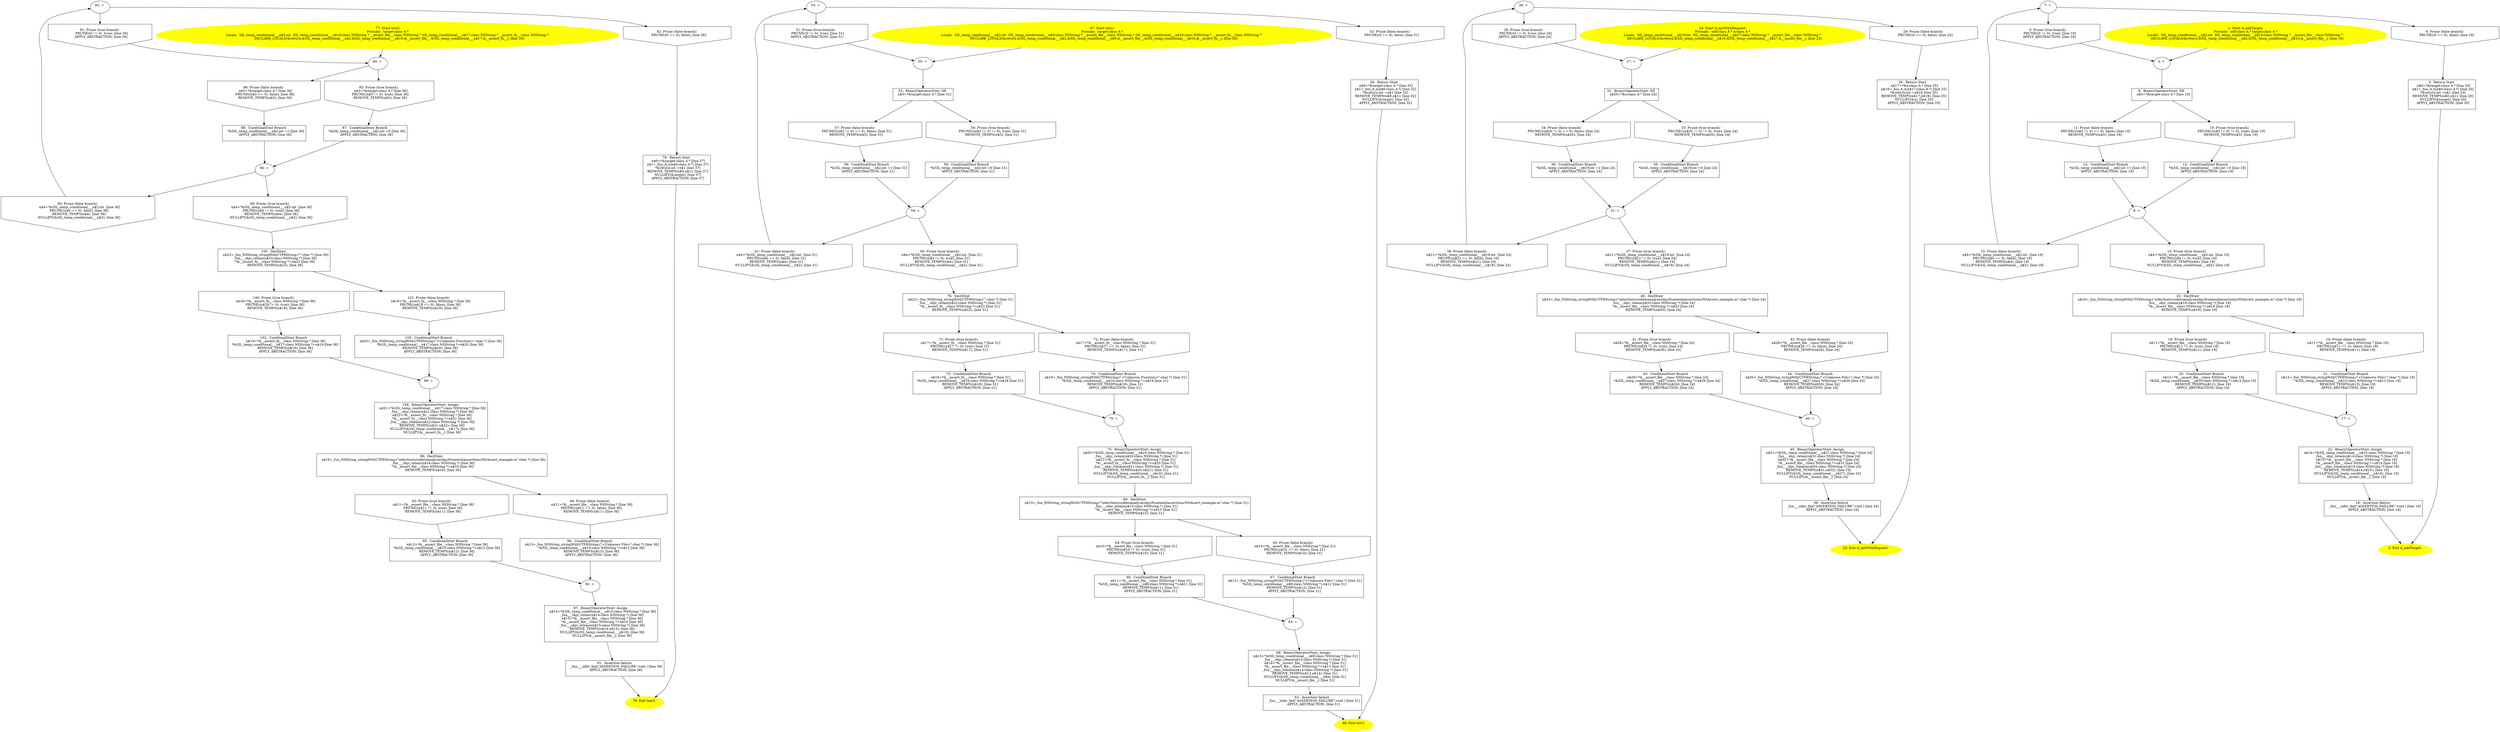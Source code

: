 digraph iCFG {
105 [label="105:  DeclStmt \n   n$23=_fun_NSString_stringWithUTF8String:(\"\":char *) [line 36]\n  _fun___objc_retain(n$23:class NSString *) [line 36]\n  *&__assert_fn__:class NSString *=n$23 [line 36]\n  REMOVE_TEMPS(n$23); [line 36]\n " shape="box"]
	

	 105 -> 100 ;
	 105 -> 101 ;
104 [label="104:  BinaryOperatorStmt: Assign \n   n$21=*&SIL_temp_conditional___n$17:class NSString * [line 36]\n  _fun___objc_retain(n$21:class NSString *) [line 36]\n  n$22=*&__assert_fn__:class NSString * [line 36]\n  *&__assert_fn__:class NSString *=n$21 [line 36]\n  _fun___objc_release(n$22:class NSString *) [line 36]\n  REMOVE_TEMPS(n$21,n$22); [line 36]\n  NULLIFY(&SIL_temp_conditional___n$17); [line 36]\n  NULLIFY(&__assert_fn__); [line 36]\n " shape="box"]
	

	 104 -> 98 ;
103 [label="103:  ConditinalStmt Branch \n   n$20=_fun_NSString_stringWithUTF8String:(\"<Unknown Function>\":char *) [line 36]\n  *&SIL_temp_conditional___n$17:class NSString *=n$20 [line 36]\n  REMOVE_TEMPS(n$20); [line 36]\n  APPLY_ABSTRACTION; [line 36]\n " shape="box"]
	

	 103 -> 99 ;
102 [label="102:  ConditinalStmt Branch \n   n$19=*&__assert_fn__:class NSString * [line 36]\n  *&SIL_temp_conditional___n$17:class NSString *=n$19 [line 36]\n  REMOVE_TEMPS(n$19); [line 36]\n  APPLY_ABSTRACTION; [line 36]\n " shape="box"]
	

	 102 -> 99 ;
101 [label="101: Prune (false branch) \n   n$18=*&__assert_fn__:class NSString * [line 36]\n  PRUNE((n$18 == 0), false); [line 36]\n  REMOVE_TEMPS(n$18); [line 36]\n " shape="invhouse"]
	

	 101 -> 103 ;
100 [label="100: Prune (true branch) \n   n$18=*&__assert_fn__:class NSString * [line 36]\n  PRUNE((n$18 != 0), true); [line 36]\n  REMOVE_TEMPS(n$18); [line 36]\n " shape="invhouse"]
	

	 100 -> 102 ;
99 [label="99: + \n  " ]
	

	 99 -> 104 ;
98 [label="98:  DeclStmt \n   n$16=_fun_NSString_stringWithUTF8String:(\"infer/tests/codetoanalyze/objc/frontend/assertions/NSAssert_example.m\":char *) [line 36]\n  _fun___objc_retain(n$16:class NSString *) [line 36]\n  *&__assert_file__:class NSString *=n$16 [line 36]\n  REMOVE_TEMPS(n$16); [line 36]\n " shape="box"]
	

	 98 -> 93 ;
	 98 -> 94 ;
97 [label="97:  BinaryOperatorStmt: Assign \n   n$14=*&SIL_temp_conditional___n$10:class NSString * [line 36]\n  _fun___objc_retain(n$14:class NSString *) [line 36]\n  n$15=*&__assert_file__:class NSString * [line 36]\n  *&__assert_file__:class NSString *=n$14 [line 36]\n  _fun___objc_release(n$15:class NSString *) [line 36]\n  REMOVE_TEMPS(n$14,n$15); [line 36]\n  NULLIFY(&SIL_temp_conditional___n$10); [line 36]\n  NULLIFY(&__assert_file__); [line 36]\n " shape="box"]
	

	 97 -> 91 ;
96 [label="96:  ConditinalStmt Branch \n   n$13=_fun_NSString_stringWithUTF8String:(\"<Unknown File>\":char *) [line 36]\n  *&SIL_temp_conditional___n$10:class NSString *=n$13 [line 36]\n  REMOVE_TEMPS(n$13); [line 36]\n  APPLY_ABSTRACTION; [line 36]\n " shape="box"]
	

	 96 -> 92 ;
95 [label="95:  ConditinalStmt Branch \n   n$12=*&__assert_file__:class NSString * [line 36]\n  *&SIL_temp_conditional___n$10:class NSString *=n$12 [line 36]\n  REMOVE_TEMPS(n$12); [line 36]\n  APPLY_ABSTRACTION; [line 36]\n " shape="box"]
	

	 95 -> 92 ;
94 [label="94: Prune (false branch) \n   n$11=*&__assert_file__:class NSString * [line 36]\n  PRUNE((n$11 == 0), false); [line 36]\n  REMOVE_TEMPS(n$11); [line 36]\n " shape="invhouse"]
	

	 94 -> 96 ;
93 [label="93: Prune (true branch) \n   n$11=*&__assert_file__:class NSString * [line 36]\n  PRUNE((n$11 != 0), true); [line 36]\n  REMOVE_TEMPS(n$11); [line 36]\n " shape="invhouse"]
	

	 93 -> 95 ;
92 [label="92: + \n  " ]
	

	 92 -> 97 ;
91 [label="91:  Assertion failure \n   _fun___infer_fail(\"ASSERTION_FAILURE\":void ) [line 36]\n  APPLY_ABSTRACTION; [line 36]\n " shape="box"]
	

	 91 -> 78 ;
90 [label="90: Prune (false branch) \n   n$4=*&SIL_temp_conditional___n$2:int  [line 36]\n  PRUNE((n$4 == 0), false); [line 36]\n  REMOVE_TEMPS(n$4); [line 36]\n  NULLIFY(&SIL_temp_conditional___n$2); [line 36]\n " shape="invhouse"]
	

	 90 -> 83 ;
89 [label="89: Prune (true branch) \n   n$4=*&SIL_temp_conditional___n$2:int  [line 36]\n  PRUNE((n$4 != 0), true); [line 36]\n  REMOVE_TEMPS(n$4); [line 36]\n  NULLIFY(&SIL_temp_conditional___n$2); [line 36]\n " shape="invhouse"]
	

	 89 -> 105 ;
88 [label="88:  ConditinalStmt Branch \n   *&SIL_temp_conditional___n$2:int =1 [line 36]\n  APPLY_ABSTRACTION; [line 36]\n " shape="box"]
	

	 88 -> 84 ;
87 [label="87:  ConditinalStmt Branch \n   *&SIL_temp_conditional___n$2:int =0 [line 36]\n  APPLY_ABSTRACTION; [line 36]\n " shape="box"]
	

	 87 -> 84 ;
86 [label="86: Prune (false branch) \n   n$3=*&target:class A * [line 36]\n  PRUNE((n$3 == 0), false); [line 36]\n  REMOVE_TEMPS(n$3); [line 36]\n " shape="invhouse"]
	

	 86 -> 88 ;
85 [label="85: Prune (true branch) \n   n$3=*&target:class A * [line 36]\n  PRUNE((n$3 != 0), true); [line 36]\n  REMOVE_TEMPS(n$3); [line 36]\n " shape="invhouse"]
	

	 85 -> 87 ;
84 [label="84: + \n  " ]
	

	 84 -> 89 ;
	 84 -> 90 ;
83 [label="83: + \n  " ]
	

	 83 -> 81 ;
	 83 -> 82 ;
82 [label="82: Prune (false branch) \n   PRUNE((0 == 0), false); [line 36]\n " shape="invhouse"]
	

	 82 -> 79 ;
81 [label="81: Prune (true branch) \n   PRUNE((0 != 0), true); [line 36]\n  APPLY_ABSTRACTION; [line 36]\n " shape="invhouse"]
	

	 81 -> 80 ;
80 [label="80: + \n  " ]
	

	 80 -> 85 ;
	 80 -> 86 ;
79 [label="79:  Return Stmt \n   n$0=*&target:class A * [line 37]\n  n$1=_fun_A_x(n$0:class A *) [line 37]\n  *&return:int =n$1 [line 37]\n  REMOVE_TEMPS(n$0,n$1); [line 37]\n  NULLIFY(&target); [line 37]\n  APPLY_ABSTRACTION; [line 37]\n " shape="box"]
	

	 79 -> 78 ;
78 [label="78: Exit test2 \n  " color=yellow style=filled]
	

77 [label="77: Start test2\nFormals:  target:class A *\nLocals:  SIL_temp_conditional___n$2:int  SIL_temp_conditional___n$10:class NSString * __assert_file__:class NSString * SIL_temp_conditional___n$17:class NSString * __assert_fn__:class NSString * \n   DECLARE_LOCALS(&return,&SIL_temp_conditional___n$2,&SIL_temp_conditional___n$10,&__assert_file__,&SIL_temp_conditional___n$17,&__assert_fn__); [line 35]\n " color=yellow style=filled]
	

	 77 -> 80 ;
76 [label="76:  DeclStmt \n   n$22=_fun_NSString_stringWithUTF8String:(\"\":char *) [line 31]\n  _fun___objc_retain(n$22:class NSString *) [line 31]\n  *&__assert_fn__:class NSString *=n$22 [line 31]\n  REMOVE_TEMPS(n$22); [line 31]\n " shape="box"]
	

	 76 -> 71 ;
	 76 -> 72 ;
75 [label="75:  BinaryOperatorStmt: Assign \n   n$20=*&SIL_temp_conditional___n$16:class NSString * [line 31]\n  _fun___objc_retain(n$20:class NSString *) [line 31]\n  n$21=*&__assert_fn__:class NSString * [line 31]\n  *&__assert_fn__:class NSString *=n$20 [line 31]\n  _fun___objc_release(n$21:class NSString *) [line 31]\n  REMOVE_TEMPS(n$20,n$21); [line 31]\n  NULLIFY(&SIL_temp_conditional___n$16); [line 31]\n  NULLIFY(&__assert_fn__); [line 31]\n " shape="box"]
	

	 75 -> 69 ;
74 [label="74:  ConditinalStmt Branch \n   n$19=_fun_NSString_stringWithUTF8String:(\"<Unknown Function>\":char *) [line 31]\n  *&SIL_temp_conditional___n$16:class NSString *=n$19 [line 31]\n  REMOVE_TEMPS(n$19); [line 31]\n  APPLY_ABSTRACTION; [line 31]\n " shape="box"]
	

	 74 -> 70 ;
73 [label="73:  ConditinalStmt Branch \n   n$18=*&__assert_fn__:class NSString * [line 31]\n  *&SIL_temp_conditional___n$16:class NSString *=n$18 [line 31]\n  REMOVE_TEMPS(n$18); [line 31]\n  APPLY_ABSTRACTION; [line 31]\n " shape="box"]
	

	 73 -> 70 ;
72 [label="72: Prune (false branch) \n   n$17=*&__assert_fn__:class NSString * [line 31]\n  PRUNE((n$17 == 0), false); [line 31]\n  REMOVE_TEMPS(n$17); [line 31]\n " shape="invhouse"]
	

	 72 -> 74 ;
71 [label="71: Prune (true branch) \n   n$17=*&__assert_fn__:class NSString * [line 31]\n  PRUNE((n$17 != 0), true); [line 31]\n  REMOVE_TEMPS(n$17); [line 31]\n " shape="invhouse"]
	

	 71 -> 73 ;
70 [label="70: + \n  " ]
	

	 70 -> 75 ;
69 [label="69:  DeclStmt \n   n$15=_fun_NSString_stringWithUTF8String:(\"infer/tests/codetoanalyze/objc/frontend/assertions/NSAssert_example.m\":char *) [line 31]\n  _fun___objc_retain(n$15:class NSString *) [line 31]\n  *&__assert_file__:class NSString *=n$15 [line 31]\n  REMOVE_TEMPS(n$15); [line 31]\n " shape="box"]
	

	 69 -> 64 ;
	 69 -> 65 ;
68 [label="68:  BinaryOperatorStmt: Assign \n   n$13=*&SIL_temp_conditional___n$9:class NSString * [line 31]\n  _fun___objc_retain(n$13:class NSString *) [line 31]\n  n$14=*&__assert_file__:class NSString * [line 31]\n  *&__assert_file__:class NSString *=n$13 [line 31]\n  _fun___objc_release(n$14:class NSString *) [line 31]\n  REMOVE_TEMPS(n$13,n$14); [line 31]\n  NULLIFY(&SIL_temp_conditional___n$9); [line 31]\n  NULLIFY(&__assert_file__); [line 31]\n " shape="box"]
	

	 68 -> 62 ;
67 [label="67:  ConditinalStmt Branch \n   n$12=_fun_NSString_stringWithUTF8String:(\"<Unknown File>\":char *) [line 31]\n  *&SIL_temp_conditional___n$9:class NSString *=n$12 [line 31]\n  REMOVE_TEMPS(n$12); [line 31]\n  APPLY_ABSTRACTION; [line 31]\n " shape="box"]
	

	 67 -> 63 ;
66 [label="66:  ConditinalStmt Branch \n   n$11=*&__assert_file__:class NSString * [line 31]\n  *&SIL_temp_conditional___n$9:class NSString *=n$11 [line 31]\n  REMOVE_TEMPS(n$11); [line 31]\n  APPLY_ABSTRACTION; [line 31]\n " shape="box"]
	

	 66 -> 63 ;
65 [label="65: Prune (false branch) \n   n$10=*&__assert_file__:class NSString * [line 31]\n  PRUNE((n$10 == 0), false); [line 31]\n  REMOVE_TEMPS(n$10); [line 31]\n " shape="invhouse"]
	

	 65 -> 67 ;
64 [label="64: Prune (true branch) \n   n$10=*&__assert_file__:class NSString * [line 31]\n  PRUNE((n$10 != 0), true); [line 31]\n  REMOVE_TEMPS(n$10); [line 31]\n " shape="invhouse"]
	

	 64 -> 66 ;
63 [label="63: + \n  " ]
	

	 63 -> 68 ;
62 [label="62:  Assertion failure \n   _fun___infer_fail(\"ASSERTION_FAILURE\":void ) [line 31]\n  APPLY_ABSTRACTION; [line 31]\n " shape="box"]
	

	 62 -> 48 ;
61 [label="61: Prune (false branch) \n   n$4=*&SIL_temp_conditional___n$2:int  [line 31]\n  PRUNE((n$4 == 0), false); [line 31]\n  REMOVE_TEMPS(n$4); [line 31]\n  NULLIFY(&SIL_temp_conditional___n$2); [line 31]\n " shape="invhouse"]
	

	 61 -> 53 ;
60 [label="60: Prune (true branch) \n   n$4=*&SIL_temp_conditional___n$2:int  [line 31]\n  PRUNE((n$4 != 0), true); [line 31]\n  REMOVE_TEMPS(n$4); [line 31]\n  NULLIFY(&SIL_temp_conditional___n$2); [line 31]\n " shape="invhouse"]
	

	 60 -> 76 ;
59 [label="59:  ConditinalStmt Branch \n   *&SIL_temp_conditional___n$2:int =1 [line 31]\n  APPLY_ABSTRACTION; [line 31]\n " shape="box"]
	

	 59 -> 54 ;
58 [label="58:  ConditinalStmt Branch \n   *&SIL_temp_conditional___n$2:int =0 [line 31]\n  APPLY_ABSTRACTION; [line 31]\n " shape="box"]
	

	 58 -> 54 ;
57 [label="57: Prune (false branch) \n   PRUNE(((n$3 != 0) == 0), false); [line 31]\n  REMOVE_TEMPS(n$3); [line 31]\n " shape="invhouse"]
	

	 57 -> 59 ;
56 [label="56: Prune (true branch) \n   PRUNE(((n$3 != 0) != 0), true); [line 31]\n  REMOVE_TEMPS(n$3); [line 31]\n " shape="invhouse"]
	

	 56 -> 58 ;
55 [label="55:  BinaryOperatorStmt: NE \n   n$3=*&target:class A * [line 31]\n " shape="box"]
	

	 55 -> 56 ;
	 55 -> 57 ;
54 [label="54: + \n  " ]
	

	 54 -> 60 ;
	 54 -> 61 ;
53 [label="53: + \n  " ]
	

	 53 -> 51 ;
	 53 -> 52 ;
52 [label="52: Prune (false branch) \n   PRUNE((0 == 0), false); [line 31]\n " shape="invhouse"]
	

	 52 -> 49 ;
51 [label="51: Prune (true branch) \n   PRUNE((0 != 0), true); [line 31]\n  APPLY_ABSTRACTION; [line 31]\n " shape="invhouse"]
	

	 51 -> 50 ;
50 [label="50: + \n  " ]
	

	 50 -> 55 ;
49 [label="49:  Return Stmt \n   n$0=*&target:class A * [line 32]\n  n$1=_fun_A_x(n$0:class A *) [line 32]\n  *&return:int =n$1 [line 32]\n  REMOVE_TEMPS(n$0,n$1); [line 32]\n  NULLIFY(&target); [line 32]\n  APPLY_ABSTRACTION; [line 32]\n " shape="box"]
	

	 49 -> 48 ;
48 [label="48: Exit test1 \n  " color=yellow style=filled]
	

47 [label="47: Start test1\nFormals:  target:class A *\nLocals:  SIL_temp_conditional___n$2:int  SIL_temp_conditional___n$9:class NSString * __assert_file__:class NSString * SIL_temp_conditional___n$16:class NSString * __assert_fn__:class NSString * \n   DECLARE_LOCALS(&return,&SIL_temp_conditional___n$2,&SIL_temp_conditional___n$9,&__assert_file__,&SIL_temp_conditional___n$16,&__assert_fn__); [line 30]\n " color=yellow style=filled]
	

	 47 -> 50 ;
46 [label="46:  DeclStmt \n   n$33=_fun_NSString_stringWithUTF8String:(\"infer/tests/codetoanalyze/objc/frontend/assertions/NSAssert_example.m\":char *) [line 24]\n  _fun___objc_retain(n$33:class NSString *) [line 24]\n  *&__assert_file__:class NSString *=n$33 [line 24]\n  REMOVE_TEMPS(n$33); [line 24]\n " shape="box"]
	

	 46 -> 41 ;
	 46 -> 42 ;
45 [label="45:  BinaryOperatorStmt: Assign \n   n$31=*&SIL_temp_conditional___n$27:class NSString * [line 24]\n  _fun___objc_retain(n$31:class NSString *) [line 24]\n  n$32=*&__assert_file__:class NSString * [line 24]\n  *&__assert_file__:class NSString *=n$31 [line 24]\n  _fun___objc_release(n$32:class NSString *) [line 24]\n  REMOVE_TEMPS(n$31,n$32); [line 24]\n  NULLIFY(&SIL_temp_conditional___n$27); [line 24]\n  NULLIFY(&__assert_file__); [line 24]\n " shape="box"]
	

	 45 -> 39 ;
44 [label="44:  ConditinalStmt Branch \n   n$30=_fun_NSString_stringWithUTF8String:(\"<Unknown File>\":char *) [line 24]\n  *&SIL_temp_conditional___n$27:class NSString *=n$30 [line 24]\n  REMOVE_TEMPS(n$30); [line 24]\n  APPLY_ABSTRACTION; [line 24]\n " shape="box"]
	

	 44 -> 40 ;
43 [label="43:  ConditinalStmt Branch \n   n$29=*&__assert_file__:class NSString * [line 24]\n  *&SIL_temp_conditional___n$27:class NSString *=n$29 [line 24]\n  REMOVE_TEMPS(n$29); [line 24]\n  APPLY_ABSTRACTION; [line 24]\n " shape="box"]
	

	 43 -> 40 ;
42 [label="42: Prune (false branch) \n   n$28=*&__assert_file__:class NSString * [line 24]\n  PRUNE((n$28 == 0), false); [line 24]\n  REMOVE_TEMPS(n$28); [line 24]\n " shape="invhouse"]
	

	 42 -> 44 ;
41 [label="41: Prune (true branch) \n   n$28=*&__assert_file__:class NSString * [line 24]\n  PRUNE((n$28 != 0), true); [line 24]\n  REMOVE_TEMPS(n$28); [line 24]\n " shape="invhouse"]
	

	 41 -> 43 ;
40 [label="40: + \n  " ]
	

	 40 -> 45 ;
39 [label="39:  Assertion failure \n   _fun___infer_fail(\"ASSERTION_FAILURE\":void ) [line 24]\n  APPLY_ABSTRACTION; [line 24]\n " shape="box"]
	

	 39 -> 25 ;
38 [label="38: Prune (false branch) \n   n$21=*&SIL_temp_conditional___n$19:int  [line 24]\n  PRUNE((n$21 == 0), false); [line 24]\n  REMOVE_TEMPS(n$21); [line 24]\n  NULLIFY(&SIL_temp_conditional___n$19); [line 24]\n " shape="invhouse"]
	

	 38 -> 30 ;
37 [label="37: Prune (true branch) \n   n$21=*&SIL_temp_conditional___n$19:int  [line 24]\n  PRUNE((n$21 != 0), true); [line 24]\n  REMOVE_TEMPS(n$21); [line 24]\n  NULLIFY(&SIL_temp_conditional___n$19); [line 24]\n " shape="invhouse"]
	

	 37 -> 46 ;
36 [label="36:  ConditinalStmt Branch \n   *&SIL_temp_conditional___n$19:int =1 [line 24]\n  APPLY_ABSTRACTION; [line 24]\n " shape="box"]
	

	 36 -> 31 ;
35 [label="35:  ConditinalStmt Branch \n   *&SIL_temp_conditional___n$19:int =0 [line 24]\n  APPLY_ABSTRACTION; [line 24]\n " shape="box"]
	

	 35 -> 31 ;
34 [label="34: Prune (false branch) \n   PRUNE(((n$20 != 0) == 0), false); [line 24]\n  REMOVE_TEMPS(n$20); [line 24]\n " shape="invhouse"]
	

	 34 -> 36 ;
33 [label="33: Prune (true branch) \n   PRUNE(((n$20 != 0) != 0), true); [line 24]\n  REMOVE_TEMPS(n$20); [line 24]\n " shape="invhouse"]
	

	 33 -> 35 ;
32 [label="32:  BinaryOperatorStmt: NE \n   n$20=*&a:class A * [line 24]\n " shape="box"]
	

	 32 -> 33 ;
	 32 -> 34 ;
31 [label="31: + \n  " ]
	

	 31 -> 37 ;
	 31 -> 38 ;
30 [label="30: + \n  " ]
	

	 30 -> 28 ;
	 30 -> 29 ;
29 [label="29: Prune (false branch) \n   PRUNE((0 == 0), false); [line 24]\n " shape="invhouse"]
	

	 29 -> 26 ;
28 [label="28: Prune (true branch) \n   PRUNE((0 != 0), true); [line 24]\n  APPLY_ABSTRACTION; [line 24]\n " shape="invhouse"]
	

	 28 -> 27 ;
27 [label="27: + \n  " ]
	

	 27 -> 32 ;
26 [label="26:  Return Stmt \n   n$17=*&a:class A * [line 25]\n  n$18=_fun_A_x(n$17:class A *) [line 25]\n  *&return:int =n$18 [line 25]\n  REMOVE_TEMPS(n$17,n$18); [line 25]\n  NULLIFY(&a); [line 25]\n  APPLY_ABSTRACTION; [line 25]\n " shape="box"]
	

	 26 -> 25 ;
25 [label="25: Exit A_initWithRequest: \n  " color=yellow style=filled]
	

24 [label="24: Start A_initWithRequest:\nFormals:  self:class A * a:class A *\nLocals:  SIL_temp_conditional___n$19:int  SIL_temp_conditional___n$27:class NSString * __assert_file__:class NSString * \n   DECLARE_LOCALS(&return,&SIL_temp_conditional___n$19,&SIL_temp_conditional___n$27,&__assert_file__); [line 23]\n " color=yellow style=filled]
	

	 24 -> 27 ;
23 [label="23:  DeclStmt \n   n$16=_fun_NSString_stringWithUTF8String:(\"infer/tests/codetoanalyze/objc/frontend/assertions/NSAssert_example.m\":char *) [line 19]\n  _fun___objc_retain(n$16:class NSString *) [line 19]\n  *&__assert_file__:class NSString *=n$16 [line 19]\n  REMOVE_TEMPS(n$16); [line 19]\n " shape="box"]
	

	 23 -> 18 ;
	 23 -> 19 ;
22 [label="22:  BinaryOperatorStmt: Assign \n   n$14=*&SIL_temp_conditional___n$10:class NSString * [line 19]\n  _fun___objc_retain(n$14:class NSString *) [line 19]\n  n$15=*&__assert_file__:class NSString * [line 19]\n  *&__assert_file__:class NSString *=n$14 [line 19]\n  _fun___objc_release(n$15:class NSString *) [line 19]\n  REMOVE_TEMPS(n$14,n$15); [line 19]\n  NULLIFY(&SIL_temp_conditional___n$10); [line 19]\n  NULLIFY(&__assert_file__); [line 19]\n " shape="box"]
	

	 22 -> 16 ;
21 [label="21:  ConditinalStmt Branch \n   n$13=_fun_NSString_stringWithUTF8String:(\"<Unknown File>\":char *) [line 19]\n  *&SIL_temp_conditional___n$10:class NSString *=n$13 [line 19]\n  REMOVE_TEMPS(n$13); [line 19]\n  APPLY_ABSTRACTION; [line 19]\n " shape="box"]
	

	 21 -> 17 ;
20 [label="20:  ConditinalStmt Branch \n   n$12=*&__assert_file__:class NSString * [line 19]\n  *&SIL_temp_conditional___n$10:class NSString *=n$12 [line 19]\n  REMOVE_TEMPS(n$12); [line 19]\n  APPLY_ABSTRACTION; [line 19]\n " shape="box"]
	

	 20 -> 17 ;
19 [label="19: Prune (false branch) \n   n$11=*&__assert_file__:class NSString * [line 19]\n  PRUNE((n$11 == 0), false); [line 19]\n  REMOVE_TEMPS(n$11); [line 19]\n " shape="invhouse"]
	

	 19 -> 21 ;
18 [label="18: Prune (true branch) \n   n$11=*&__assert_file__:class NSString * [line 19]\n  PRUNE((n$11 != 0), true); [line 19]\n  REMOVE_TEMPS(n$11); [line 19]\n " shape="invhouse"]
	

	 18 -> 20 ;
17 [label="17: + \n  " ]
	

	 17 -> 22 ;
16 [label="16:  Assertion failure \n   _fun___infer_fail(\"ASSERTION_FAILURE\":void ) [line 19]\n  APPLY_ABSTRACTION; [line 19]\n " shape="box"]
	

	 16 -> 2 ;
15 [label="15: Prune (false branch) \n   n$4=*&SIL_temp_conditional___n$2:int  [line 19]\n  PRUNE((n$4 == 0), false); [line 19]\n  REMOVE_TEMPS(n$4); [line 19]\n  NULLIFY(&SIL_temp_conditional___n$2); [line 19]\n " shape="invhouse"]
	

	 15 -> 7 ;
14 [label="14: Prune (true branch) \n   n$4=*&SIL_temp_conditional___n$2:int  [line 19]\n  PRUNE((n$4 != 0), true); [line 19]\n  REMOVE_TEMPS(n$4); [line 19]\n  NULLIFY(&SIL_temp_conditional___n$2); [line 19]\n " shape="invhouse"]
	

	 14 -> 23 ;
13 [label="13:  ConditinalStmt Branch \n   *&SIL_temp_conditional___n$2:int =1 [line 19]\n  APPLY_ABSTRACTION; [line 19]\n " shape="box"]
	

	 13 -> 8 ;
12 [label="12:  ConditinalStmt Branch \n   *&SIL_temp_conditional___n$2:int =0 [line 19]\n  APPLY_ABSTRACTION; [line 19]\n " shape="box"]
	

	 12 -> 8 ;
11 [label="11: Prune (false branch) \n   PRUNE(((n$3 != 0) == 0), false); [line 19]\n  REMOVE_TEMPS(n$3); [line 19]\n " shape="invhouse"]
	

	 11 -> 13 ;
10 [label="10: Prune (true branch) \n   PRUNE(((n$3 != 0) != 0), true); [line 19]\n  REMOVE_TEMPS(n$3); [line 19]\n " shape="invhouse"]
	

	 10 -> 12 ;
9 [label="9:  BinaryOperatorStmt: NE \n   n$3=*&target:class A * [line 19]\n " shape="box"]
	

	 9 -> 10 ;
	 9 -> 11 ;
8 [label="8: + \n  " ]
	

	 8 -> 14 ;
	 8 -> 15 ;
7 [label="7: + \n  " ]
	

	 7 -> 5 ;
	 7 -> 6 ;
6 [label="6: Prune (false branch) \n   PRUNE((0 == 0), false); [line 19]\n " shape="invhouse"]
	

	 6 -> 3 ;
5 [label="5: Prune (true branch) \n   PRUNE((0 != 0), true); [line 19]\n  APPLY_ABSTRACTION; [line 19]\n " shape="invhouse"]
	

	 5 -> 4 ;
4 [label="4: + \n  " ]
	

	 4 -> 9 ;
3 [label="3:  Return Stmt \n   n$0=*&target:class A * [line 20]\n  n$1=_fun_A_x(n$0:class A *) [line 20]\n  *&return:int =n$1 [line 20]\n  REMOVE_TEMPS(n$0,n$1); [line 20]\n  NULLIFY(&target); [line 20]\n  APPLY_ABSTRACTION; [line 20]\n " shape="box"]
	

	 3 -> 2 ;
2 [label="2: Exit A_addTarget: \n  " color=yellow style=filled]
	

1 [label="1: Start A_addTarget:\nFormals:  self:class A * target:class A *\nLocals:  SIL_temp_conditional___n$2:int  SIL_temp_conditional___n$10:class NSString * __assert_file__:class NSString * \n   DECLARE_LOCALS(&return,&SIL_temp_conditional___n$2,&SIL_temp_conditional___n$10,&__assert_file__); [line 18]\n " color=yellow style=filled]
	

	 1 -> 4 ;
}
